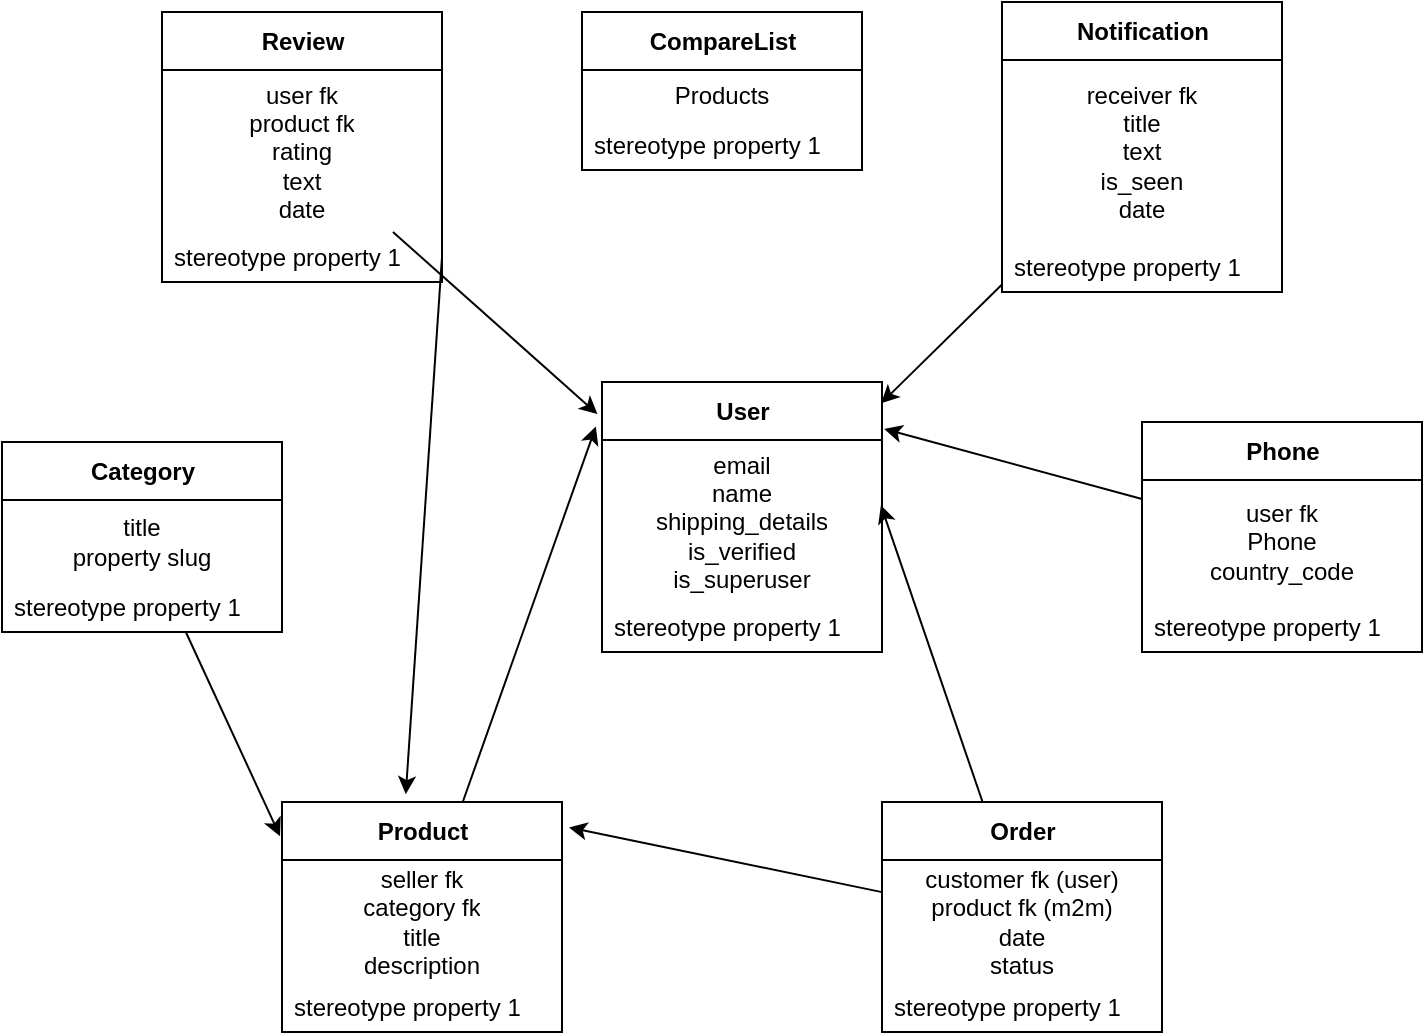 <mxfile>
    <diagram id="PvmefhZthufcn5cNyNyI" name="Page-1">
        <mxGraphModel dx="771" dy="518" grid="1" gridSize="10" guides="1" tooltips="1" connect="1" arrows="1" fold="1" page="1" pageScale="1" pageWidth="850" pageHeight="1100" math="0" shadow="0">
            <root>
                <mxCell id="0"/>
                <mxCell id="1" parent="0"/>
                <mxCell id="2" value="User" style="swimlane;fontStyle=1;align=center;verticalAlign=middle;childLayout=stackLayout;horizontal=1;startSize=29;horizontalStack=0;resizeParent=1;resizeParentMax=0;resizeLast=0;collapsible=0;marginBottom=0;html=1;" parent="1" vertex="1">
                    <mxGeometry x="370" y="280" width="140" height="135" as="geometry"/>
                </mxCell>
                <mxCell id="3" value="email&lt;br&gt;name&lt;br&gt;shipping_details&lt;br&gt;is_verified&lt;br&gt;is_superuser" style="text;html=1;strokeColor=none;fillColor=none;align=center;verticalAlign=middle;spacingLeft=4;spacingRight=4;overflow=hidden;rotatable=0;points=[[0,0.5],[1,0.5]];portConstraint=eastwest;" parent="2" vertex="1">
                    <mxGeometry y="29" width="140" height="81" as="geometry"/>
                </mxCell>
                <mxCell id="4" value="stereotype property 1" style="text;html=1;strokeColor=none;fillColor=none;align=left;verticalAlign=middle;spacingLeft=4;spacingRight=4;overflow=hidden;rotatable=0;points=[[0,0.5],[1,0.5]];portConstraint=eastwest;" parent="2" vertex="1">
                    <mxGeometry y="110" width="140" height="25" as="geometry"/>
                </mxCell>
                <mxCell id="27" style="edgeStyle=none;html=1;entryX=-0.022;entryY=0.165;entryDx=0;entryDy=0;entryPerimeter=0;" parent="1" source="5" target="2" edge="1">
                    <mxGeometry relative="1" as="geometry"/>
                </mxCell>
                <mxCell id="5" value="Product" style="swimlane;fontStyle=1;align=center;verticalAlign=middle;childLayout=stackLayout;horizontal=1;startSize=29;horizontalStack=0;resizeParent=1;resizeParentMax=0;resizeLast=0;collapsible=0;marginBottom=0;html=1;" parent="1" vertex="1">
                    <mxGeometry x="210" y="490" width="140" height="115" as="geometry"/>
                </mxCell>
                <mxCell id="6" value="seller fk&lt;br&gt;category fk&lt;br&gt;title&lt;br&gt;description" style="text;html=1;strokeColor=none;fillColor=none;align=center;verticalAlign=middle;spacingLeft=4;spacingRight=4;overflow=hidden;rotatable=0;points=[[0,0.5],[1,0.5]];portConstraint=eastwest;" parent="5" vertex="1">
                    <mxGeometry y="29" width="140" height="61" as="geometry"/>
                </mxCell>
                <mxCell id="7" value="stereotype property 1" style="text;html=1;strokeColor=none;fillColor=none;align=left;verticalAlign=middle;spacingLeft=4;spacingRight=4;overflow=hidden;rotatable=0;points=[[0,0.5],[1,0.5]];portConstraint=eastwest;" parent="5" vertex="1">
                    <mxGeometry y="90" width="140" height="25" as="geometry"/>
                </mxCell>
                <mxCell id="29" style="edgeStyle=none;html=1;entryX=-0.007;entryY=0.149;entryDx=0;entryDy=0;entryPerimeter=0;" parent="1" source="8" target="5" edge="1">
                    <mxGeometry relative="1" as="geometry"/>
                </mxCell>
                <mxCell id="8" value="Category" style="swimlane;fontStyle=1;align=center;verticalAlign=middle;childLayout=stackLayout;horizontal=1;startSize=29;horizontalStack=0;resizeParent=1;resizeParentMax=0;resizeLast=0;collapsible=0;marginBottom=0;html=1;" parent="1" vertex="1">
                    <mxGeometry x="70" y="310" width="140" height="95" as="geometry"/>
                </mxCell>
                <mxCell id="9" value="title&lt;br&gt;property slug" style="text;html=1;strokeColor=none;fillColor=none;align=center;verticalAlign=middle;spacingLeft=4;spacingRight=4;overflow=hidden;rotatable=0;points=[[0,0.5],[1,0.5]];portConstraint=eastwest;" parent="8" vertex="1">
                    <mxGeometry y="29" width="140" height="41" as="geometry"/>
                </mxCell>
                <mxCell id="10" value="stereotype property 1" style="text;html=1;strokeColor=none;fillColor=none;align=left;verticalAlign=middle;spacingLeft=4;spacingRight=4;overflow=hidden;rotatable=0;points=[[0,0.5],[1,0.5]];portConstraint=eastwest;" parent="8" vertex="1">
                    <mxGeometry y="70" width="140" height="25" as="geometry"/>
                </mxCell>
                <mxCell id="30" style="edgeStyle=none;html=1;entryX=0.996;entryY=0.403;entryDx=0;entryDy=0;entryPerimeter=0;" parent="1" source="11" target="3" edge="1">
                    <mxGeometry relative="1" as="geometry">
                        <mxPoint x="500" y="300" as="targetPoint"/>
                    </mxGeometry>
                </mxCell>
                <mxCell id="11" value="Order" style="swimlane;fontStyle=1;align=center;verticalAlign=middle;childLayout=stackLayout;horizontal=1;startSize=29;horizontalStack=0;resizeParent=1;resizeParentMax=0;resizeLast=0;collapsible=0;marginBottom=0;html=1;" parent="1" vertex="1">
                    <mxGeometry x="510" y="490" width="140" height="115" as="geometry"/>
                </mxCell>
                <mxCell id="12" value="customer fk (user)&lt;br&gt;product fk (m2m)&lt;br&gt;date&lt;br&gt;status" style="text;html=1;strokeColor=none;fillColor=none;align=center;verticalAlign=middle;spacingLeft=4;spacingRight=4;overflow=hidden;rotatable=0;points=[[0,0.5],[1,0.5]];portConstraint=eastwest;" parent="11" vertex="1">
                    <mxGeometry y="29" width="140" height="61" as="geometry"/>
                </mxCell>
                <mxCell id="13" value="stereotype property 1" style="text;html=1;strokeColor=none;fillColor=none;align=left;verticalAlign=middle;spacingLeft=4;spacingRight=4;overflow=hidden;rotatable=0;points=[[0,0.5],[1,0.5]];portConstraint=eastwest;" parent="11" vertex="1">
                    <mxGeometry y="90" width="140" height="25" as="geometry"/>
                </mxCell>
                <mxCell id="14" value="Review" style="swimlane;fontStyle=1;align=center;verticalAlign=middle;childLayout=stackLayout;horizontal=1;startSize=29;horizontalStack=0;resizeParent=1;resizeParentMax=0;resizeLast=0;collapsible=0;marginBottom=0;html=1;" parent="1" vertex="1">
                    <mxGeometry x="150" y="95" width="140" height="135" as="geometry"/>
                </mxCell>
                <mxCell id="15" value="user fk&lt;br&gt;product fk&lt;br&gt;rating&lt;br&gt;text&lt;br&gt;date" style="text;html=1;strokeColor=none;fillColor=none;align=center;verticalAlign=middle;spacingLeft=4;spacingRight=4;overflow=hidden;rotatable=0;points=[[0,0.5],[1,0.5]];portConstraint=eastwest;" parent="14" vertex="1">
                    <mxGeometry y="29" width="140" height="81" as="geometry"/>
                </mxCell>
                <mxCell id="16" value="stereotype property 1" style="text;html=1;strokeColor=none;fillColor=none;align=left;verticalAlign=middle;spacingLeft=4;spacingRight=4;overflow=hidden;rotatable=0;points=[[0,0.5],[1,0.5]];portConstraint=eastwest;" parent="14" vertex="1">
                    <mxGeometry y="110" width="140" height="25" as="geometry"/>
                </mxCell>
                <mxCell id="34" style="edgeStyle=none;html=1;entryX=0.997;entryY=0.079;entryDx=0;entryDy=0;entryPerimeter=0;" parent="1" source="17" target="2" edge="1">
                    <mxGeometry relative="1" as="geometry"/>
                </mxCell>
                <mxCell id="17" value="Notification" style="swimlane;fontStyle=1;align=center;verticalAlign=middle;childLayout=stackLayout;horizontal=1;startSize=29;horizontalStack=0;resizeParent=1;resizeParentMax=0;resizeLast=0;collapsible=0;marginBottom=0;html=1;" parent="1" vertex="1">
                    <mxGeometry x="570" y="90" width="140" height="145" as="geometry"/>
                </mxCell>
                <mxCell id="18" value="receiver fk&lt;br&gt;title&lt;br&gt;text&lt;br&gt;is_seen&lt;br&gt;date&lt;br&gt;" style="text;html=1;strokeColor=none;fillColor=none;align=center;verticalAlign=middle;spacingLeft=4;spacingRight=4;overflow=hidden;rotatable=0;points=[[0,0.5],[1,0.5]];portConstraint=eastwest;" parent="17" vertex="1">
                    <mxGeometry y="29" width="140" height="91" as="geometry"/>
                </mxCell>
                <mxCell id="19" value="stereotype property 1" style="text;html=1;strokeColor=none;fillColor=none;align=left;verticalAlign=middle;spacingLeft=4;spacingRight=4;overflow=hidden;rotatable=0;points=[[0,0.5],[1,0.5]];portConstraint=eastwest;" parent="17" vertex="1">
                    <mxGeometry y="120" width="140" height="25" as="geometry"/>
                </mxCell>
                <mxCell id="28" style="edgeStyle=none;html=1;entryX=1.008;entryY=0.174;entryDx=0;entryDy=0;entryPerimeter=0;" parent="1" source="23" target="2" edge="1">
                    <mxGeometry relative="1" as="geometry"/>
                </mxCell>
                <mxCell id="23" value="Phone" style="swimlane;fontStyle=1;align=center;verticalAlign=middle;childLayout=stackLayout;horizontal=1;startSize=29;horizontalStack=0;resizeParent=1;resizeParentMax=0;resizeLast=0;collapsible=0;marginBottom=0;html=1;" parent="1" vertex="1">
                    <mxGeometry x="640" y="300" width="140" height="115" as="geometry"/>
                </mxCell>
                <mxCell id="24" value="user fk&lt;br&gt;Phone&lt;br&gt;country_code" style="text;html=1;strokeColor=none;fillColor=none;align=center;verticalAlign=middle;spacingLeft=4;spacingRight=4;overflow=hidden;rotatable=0;points=[[0,0.5],[1,0.5]];portConstraint=eastwest;" parent="23" vertex="1">
                    <mxGeometry y="29" width="140" height="61" as="geometry"/>
                </mxCell>
                <mxCell id="25" value="stereotype property 1" style="text;html=1;strokeColor=none;fillColor=none;align=left;verticalAlign=middle;spacingLeft=4;spacingRight=4;overflow=hidden;rotatable=0;points=[[0,0.5],[1,0.5]];portConstraint=eastwest;" parent="23" vertex="1">
                    <mxGeometry y="90" width="140" height="25" as="geometry"/>
                </mxCell>
                <mxCell id="31" style="edgeStyle=none;html=1;entryX=1.025;entryY=0.111;entryDx=0;entryDy=0;entryPerimeter=0;" parent="1" source="12" target="5" edge="1">
                    <mxGeometry relative="1" as="geometry"/>
                </mxCell>
                <mxCell id="32" style="edgeStyle=none;html=1;entryX=-0.016;entryY=0.119;entryDx=0;entryDy=0;entryPerimeter=0;" parent="1" source="15" target="2" edge="1">
                    <mxGeometry relative="1" as="geometry"/>
                </mxCell>
                <mxCell id="33" style="edgeStyle=none;html=1;exitX=1;exitY=0.5;exitDx=0;exitDy=0;entryX=0.442;entryY=-0.034;entryDx=0;entryDy=0;entryPerimeter=0;" parent="1" source="16" target="5" edge="1">
                    <mxGeometry relative="1" as="geometry"/>
                </mxCell>
                <mxCell id="35" value="CompareList" style="swimlane;fontStyle=1;align=center;verticalAlign=middle;childLayout=stackLayout;horizontal=1;startSize=29;horizontalStack=0;resizeParent=1;resizeParentMax=0;resizeLast=0;collapsible=0;marginBottom=0;html=1;" vertex="1" parent="1">
                    <mxGeometry x="360" y="95" width="140" height="79" as="geometry"/>
                </mxCell>
                <mxCell id="36" value="Products" style="text;html=1;strokeColor=none;fillColor=none;align=center;verticalAlign=middle;spacingLeft=4;spacingRight=4;overflow=hidden;rotatable=0;points=[[0,0.5],[1,0.5]];portConstraint=eastwest;" vertex="1" parent="35">
                    <mxGeometry y="29" width="140" height="25" as="geometry"/>
                </mxCell>
                <mxCell id="37" value="stereotype property 1" style="text;html=1;strokeColor=none;fillColor=none;align=left;verticalAlign=middle;spacingLeft=4;spacingRight=4;overflow=hidden;rotatable=0;points=[[0,0.5],[1,0.5]];portConstraint=eastwest;" vertex="1" parent="35">
                    <mxGeometry y="54" width="140" height="25" as="geometry"/>
                </mxCell>
            </root>
        </mxGraphModel>
    </diagram>
</mxfile>